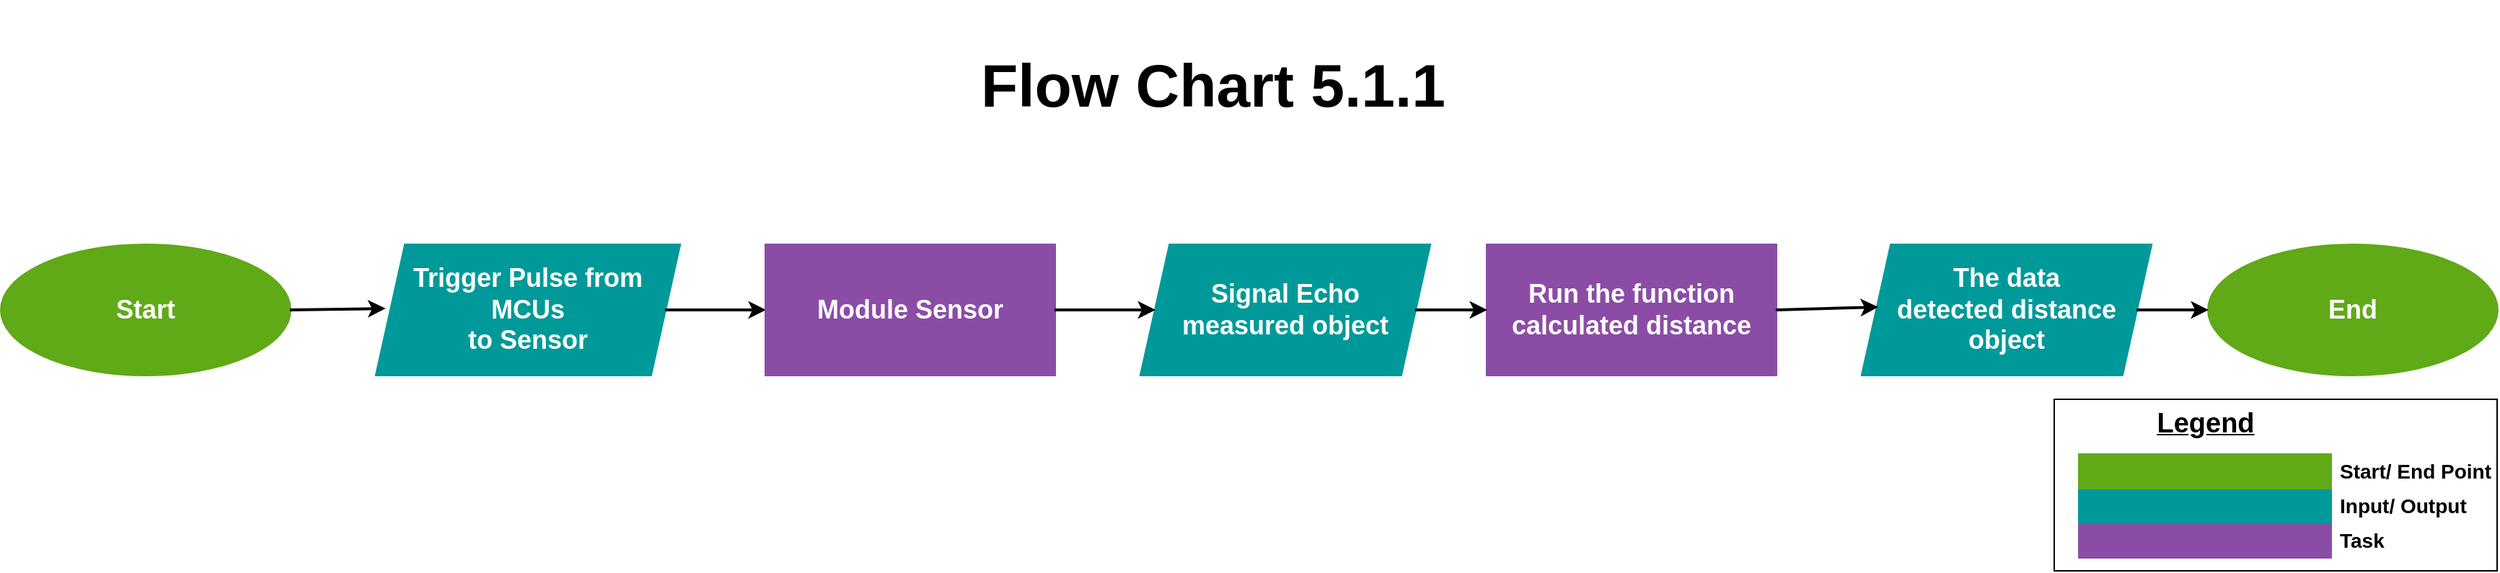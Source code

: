 <mxfile version="24.4.13" type="device">
  <diagram id="zELgq5tSNa7VBjCSv0Qw" name="Trang-1">
    <mxGraphModel dx="2712" dy="1845" grid="0" gridSize="10" guides="1" tooltips="1" connect="1" arrows="1" fold="1" page="0" pageScale="1" pageWidth="827" pageHeight="1169" math="0" shadow="0">
      <root>
        <mxCell id="0" />
        <mxCell id="1" parent="0" />
        <mxCell id="TNIJo72slnBepN6M8ajg-1" value="Start" style="ellipse;whiteSpace=wrap;html=1;fontStyle=1;fontFamily=Helvetica;fontSize=18;strokeWidth=2;fillColor=#60a917;strokeColor=#60A917;fontColor=#ffffff;" parent="1" vertex="1">
          <mxGeometry x="-700" y="-250" width="200" height="90" as="geometry" />
        </mxCell>
        <mxCell id="TNIJo72slnBepN6M8ajg-5" value="Trigger Pulse from MCUs&lt;div style=&quot;font-size: 18px;&quot;&gt;to Sensor&lt;/div&gt;" style="shape=parallelogram;perimeter=parallelogramPerimeter;whiteSpace=wrap;html=1;fixedSize=1;fontStyle=1;fontFamily=Helvetica;fontSize=18;strokeWidth=2;fillColor=#009999;fontColor=#ffffff;strokeColor=#009999;" parent="1" vertex="1">
          <mxGeometry x="-440" y="-250" width="210" height="90" as="geometry" />
        </mxCell>
        <mxCell id="TNIJo72slnBepN6M8ajg-6" value="Run the function calculated distance" style="rounded=0;whiteSpace=wrap;html=1;fontStyle=1;fontFamily=Helvetica;fontSize=18;strokeWidth=2;fillColor=#8B4CA6;fontColor=#ffffff;strokeColor=#8B4CA6;" parent="1" vertex="1">
          <mxGeometry x="330" y="-250" width="200" height="90" as="geometry" />
        </mxCell>
        <mxCell id="TNIJo72slnBepN6M8ajg-7" value="Signal Echo&lt;div style=&quot;font-size: 18px;&quot;&gt;measured object&lt;/div&gt;" style="shape=parallelogram;perimeter=parallelogramPerimeter;whiteSpace=wrap;html=1;fixedSize=1;fontStyle=1;fontFamily=Helvetica;fontSize=18;strokeWidth=2;fillColor=#009999;fontColor=#ffffff;strokeColor=#009999;" parent="1" vertex="1">
          <mxGeometry x="90" y="-250" width="200" height="90" as="geometry" />
        </mxCell>
        <mxCell id="TNIJo72slnBepN6M8ajg-18" value="&lt;div style=&quot;font-size: 18px;&quot;&gt;The data&lt;/div&gt;detected distance object" style="shape=parallelogram;perimeter=parallelogramPerimeter;whiteSpace=wrap;html=1;fixedSize=1;fontStyle=1;fontFamily=Helvetica;fontSize=18;strokeWidth=2;fillColor=#009999;fontColor=#ffffff;strokeColor=#009999;" parent="1" vertex="1">
          <mxGeometry x="590" y="-250" width="200" height="90" as="geometry" />
        </mxCell>
        <mxCell id="cNTWVorDY8vXj64ZJKox-7" value="" style="endArrow=classic;html=1;rounded=0;strokeWidth=2;exitX=1;exitY=0.5;exitDx=0;exitDy=0;entryX=0.03;entryY=0.489;entryDx=0;entryDy=0;entryPerimeter=0;" edge="1" parent="1" source="TNIJo72slnBepN6M8ajg-1" target="TNIJo72slnBepN6M8ajg-5">
          <mxGeometry width="50" height="50" relative="1" as="geometry">
            <mxPoint x="-480" y="-270" as="sourcePoint" />
            <mxPoint x="-430" y="-320" as="targetPoint" />
          </mxGeometry>
        </mxCell>
        <mxCell id="cNTWVorDY8vXj64ZJKox-8" value="" style="endArrow=classic;html=1;rounded=0;strokeWidth=2;entryX=0;entryY=0.5;entryDx=0;entryDy=0;exitX=1;exitY=0.5;exitDx=0;exitDy=0;" edge="1" parent="1" source="TNIJo72slnBepN6M8ajg-5" target="cNTWVorDY8vXj64ZJKox-12">
          <mxGeometry width="50" height="50" relative="1" as="geometry">
            <mxPoint x="-240" y="-320" as="sourcePoint" />
            <mxPoint x="-190" y="-370" as="targetPoint" />
          </mxGeometry>
        </mxCell>
        <mxCell id="cNTWVorDY8vXj64ZJKox-9" value="" style="endArrow=classic;html=1;rounded=0;strokeWidth=2;entryX=0.055;entryY=0.478;entryDx=0;entryDy=0;entryPerimeter=0;exitX=1;exitY=0.5;exitDx=0;exitDy=0;" edge="1" parent="1" source="TNIJo72slnBepN6M8ajg-6" target="TNIJo72slnBepN6M8ajg-18">
          <mxGeometry width="50" height="50" relative="1" as="geometry">
            <mxPoint x="620" y="-280" as="sourcePoint" />
            <mxPoint x="670" y="-330" as="targetPoint" />
          </mxGeometry>
        </mxCell>
        <mxCell id="cNTWVorDY8vXj64ZJKox-11" value="End" style="ellipse;whiteSpace=wrap;html=1;fontStyle=1;fontFamily=Helvetica;fontSize=18;strokeWidth=2;fillColor=#60a917;strokeColor=#60A917;fontColor=#ffffff;" vertex="1" parent="1">
          <mxGeometry x="830" y="-250" width="200" height="90" as="geometry" />
        </mxCell>
        <mxCell id="cNTWVorDY8vXj64ZJKox-12" value="Module Sensor" style="rounded=0;whiteSpace=wrap;html=1;fontStyle=1;fontFamily=Helvetica;fontSize=18;strokeWidth=2;fillColor=#8B4CA6;fontColor=#ffffff;strokeColor=#8B4CA6;" vertex="1" parent="1">
          <mxGeometry x="-170" y="-250" width="200" height="90" as="geometry" />
        </mxCell>
        <mxCell id="cNTWVorDY8vXj64ZJKox-13" value="Flow Chart 5.1.1" style="text;html=1;align=center;verticalAlign=middle;whiteSpace=wrap;rounded=0;fontSize=42;fontStyle=1" vertex="1" parent="1">
          <mxGeometry x="-40" y="-420" width="360" height="120" as="geometry" />
        </mxCell>
        <mxCell id="cNTWVorDY8vXj64ZJKox-14" value="" style="endArrow=classic;html=1;rounded=0;strokeWidth=2;entryX=0;entryY=0.5;entryDx=0;entryDy=0;exitX=1;exitY=0.5;exitDx=0;exitDy=0;" edge="1" parent="1" source="cNTWVorDY8vXj64ZJKox-12" target="TNIJo72slnBepN6M8ajg-7">
          <mxGeometry width="50" height="50" relative="1" as="geometry">
            <mxPoint x="50" y="-360" as="sourcePoint" />
            <mxPoint x="120" y="-360" as="targetPoint" />
          </mxGeometry>
        </mxCell>
        <mxCell id="cNTWVorDY8vXj64ZJKox-15" value="" style="endArrow=classic;html=1;rounded=0;strokeWidth=2;entryX=0;entryY=0.5;entryDx=0;entryDy=0;exitX=1;exitY=0.5;exitDx=0;exitDy=0;" edge="1" parent="1" source="TNIJo72slnBepN6M8ajg-7" target="TNIJo72slnBepN6M8ajg-6">
          <mxGeometry width="50" height="50" relative="1" as="geometry">
            <mxPoint x="240" y="-300" as="sourcePoint" />
            <mxPoint x="310" y="-300" as="targetPoint" />
          </mxGeometry>
        </mxCell>
        <mxCell id="cNTWVorDY8vXj64ZJKox-17" value="" style="endArrow=classic;html=1;rounded=0;strokeWidth=2;entryX=0;entryY=0.5;entryDx=0;entryDy=0;exitX=1;exitY=0.5;exitDx=0;exitDy=0;" edge="1" parent="1" source="TNIJo72slnBepN6M8ajg-18" target="cNTWVorDY8vXj64ZJKox-11">
          <mxGeometry width="50" height="50" relative="1" as="geometry">
            <mxPoint x="640" y="-260" as="sourcePoint" />
            <mxPoint x="690" y="-310" as="targetPoint" />
          </mxGeometry>
        </mxCell>
        <mxCell id="cNTWVorDY8vXj64ZJKox-35" value="" style="group" vertex="1" connectable="0" parent="1">
          <mxGeometry x="723" y="-143" width="307" height="119" as="geometry" />
        </mxCell>
        <mxCell id="cNTWVorDY8vXj64ZJKox-32" value="" style="rounded=0;whiteSpace=wrap;html=1;" vertex="1" parent="cNTWVorDY8vXj64ZJKox-35">
          <mxGeometry width="307" height="119" as="geometry" />
        </mxCell>
        <mxCell id="cNTWVorDY8vXj64ZJKox-22" value="" style="rounded=0;whiteSpace=wrap;html=1;fillColor=#8B4CA6;strokeColor=#8B4CA6;" vertex="1" parent="cNTWVorDY8vXj64ZJKox-35">
          <mxGeometry x="17" y="86" width="175" height="24" as="geometry" />
        </mxCell>
        <mxCell id="cNTWVorDY8vXj64ZJKox-26" value="" style="rounded=0;whiteSpace=wrap;html=1;fillColor=#009999;strokeColor=#009999;" vertex="1" parent="cNTWVorDY8vXj64ZJKox-35">
          <mxGeometry x="17" y="62" width="175" height="24" as="geometry" />
        </mxCell>
        <mxCell id="cNTWVorDY8vXj64ZJKox-27" value="" style="rounded=0;whiteSpace=wrap;html=1;fillColor=#60A917;strokeColor=#60A917;" vertex="1" parent="cNTWVorDY8vXj64ZJKox-35">
          <mxGeometry x="17" y="38" width="175" height="24" as="geometry" />
        </mxCell>
        <mxCell id="cNTWVorDY8vXj64ZJKox-28" value="Legend" style="text;html=1;align=center;verticalAlign=middle;whiteSpace=wrap;rounded=0;fontStyle=5;fontSize=19;" vertex="1" parent="cNTWVorDY8vXj64ZJKox-35">
          <mxGeometry x="74.5" y="2" width="60" height="30" as="geometry" />
        </mxCell>
        <mxCell id="cNTWVorDY8vXj64ZJKox-29" value="Start/ End Point" style="text;html=1;align=left;verticalAlign=middle;whiteSpace=wrap;rounded=0;fontStyle=1;fontSize=14;" vertex="1" parent="cNTWVorDY8vXj64ZJKox-35">
          <mxGeometry x="196" y="35" width="109" height="30" as="geometry" />
        </mxCell>
        <mxCell id="cNTWVorDY8vXj64ZJKox-30" value="Input/ Output" style="text;html=1;align=left;verticalAlign=middle;whiteSpace=wrap;rounded=0;fontStyle=1;fontSize=14;" vertex="1" parent="cNTWVorDY8vXj64ZJKox-35">
          <mxGeometry x="196" y="59" width="94" height="30" as="geometry" />
        </mxCell>
        <mxCell id="cNTWVorDY8vXj64ZJKox-31" value="Task" style="text;html=1;align=left;verticalAlign=middle;whiteSpace=wrap;rounded=0;fontStyle=1;fontSize=14;" vertex="1" parent="cNTWVorDY8vXj64ZJKox-35">
          <mxGeometry x="196" y="83" width="81" height="30" as="geometry" />
        </mxCell>
      </root>
    </mxGraphModel>
  </diagram>
</mxfile>
